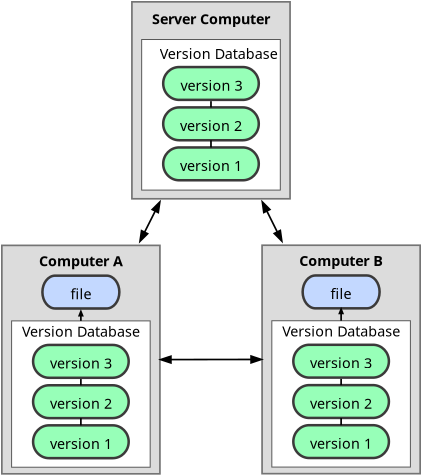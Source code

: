 <?xml version="1.0" encoding="UTF-8"?>
<dia:diagram xmlns:dia="http://www.lysator.liu.se/~alla/dia/">
  <dia:layer name="Segundo Plano" visible="true" active="true">
    <dia:group>
      <dia:object type="Standard - Line" version="0" id="O0">
        <dia:attribute name="obj_pos">
          <dia:point val="8.306,14.308"/>
        </dia:attribute>
        <dia:attribute name="obj_bb">
          <dia:rectangle val="8.239,11.8;9.589,14.405"/>
        </dia:attribute>
        <dia:attribute name="conn_endpoints">
          <dia:point val="8.306,14.308"/>
          <dia:point val="9.522,11.896"/>
        </dia:attribute>
        <dia:attribute name="numcp">
          <dia:int val="1"/>
        </dia:attribute>
        <dia:attribute name="start_arrow">
          <dia:enum val="3"/>
        </dia:attribute>
        <dia:attribute name="start_arrow_length">
          <dia:real val="0.6"/>
        </dia:attribute>
        <dia:attribute name="start_arrow_width">
          <dia:real val="0.4"/>
        </dia:attribute>
        <dia:attribute name="end_arrow">
          <dia:enum val="3"/>
        </dia:attribute>
        <dia:attribute name="end_arrow_length">
          <dia:real val="0.6"/>
        </dia:attribute>
        <dia:attribute name="end_arrow_width">
          <dia:real val="0.4"/>
        </dia:attribute>
      </dia:object>
      <dia:object type="Standard - Line" version="0" id="O1">
        <dia:attribute name="obj_pos">
          <dia:point val="16.739,14.296"/>
        </dia:attribute>
        <dia:attribute name="obj_bb">
          <dia:rectangle val="15.476,11.795;16.806,14.393"/>
        </dia:attribute>
        <dia:attribute name="conn_endpoints">
          <dia:point val="16.739,14.296"/>
          <dia:point val="15.543,11.892"/>
        </dia:attribute>
        <dia:attribute name="numcp">
          <dia:int val="1"/>
        </dia:attribute>
        <dia:attribute name="start_arrow">
          <dia:enum val="3"/>
        </dia:attribute>
        <dia:attribute name="start_arrow_length">
          <dia:real val="0.6"/>
        </dia:attribute>
        <dia:attribute name="start_arrow_width">
          <dia:real val="0.4"/>
        </dia:attribute>
        <dia:attribute name="end_arrow">
          <dia:enum val="3"/>
        </dia:attribute>
        <dia:attribute name="end_arrow_length">
          <dia:real val="0.6"/>
        </dia:attribute>
        <dia:attribute name="end_arrow_width">
          <dia:real val="0.4"/>
        </dia:attribute>
      </dia:object>
      <dia:group>
        <dia:object type="Standard - Box" version="0" id="O2">
          <dia:attribute name="obj_pos">
            <dia:point val="7.849,0.099"/>
          </dia:attribute>
          <dia:attribute name="obj_bb">
            <dia:rectangle val="7.799,0.049;17.256,11.801"/>
          </dia:attribute>
          <dia:attribute name="elem_corner">
            <dia:point val="7.849,0.099"/>
          </dia:attribute>
          <dia:attribute name="elem_width">
            <dia:real val="9.357"/>
          </dia:attribute>
          <dia:attribute name="elem_height">
            <dia:real val="11.652"/>
          </dia:attribute>
          <dia:attribute name="border_width">
            <dia:real val="0.1"/>
          </dia:attribute>
          <dia:attribute name="border_color">
            <dia:color val="#747474"/>
          </dia:attribute>
          <dia:attribute name="inner_color">
            <dia:color val="#dcdcdc"/>
          </dia:attribute>
          <dia:attribute name="show_background">
            <dia:boolean val="true"/>
          </dia:attribute>
        </dia:object>
        <dia:object type="Standard - Box" version="0" id="O3">
          <dia:attribute name="obj_pos">
            <dia:point val="8.426,2.327"/>
          </dia:attribute>
          <dia:attribute name="obj_bb">
            <dia:rectangle val="8.401,2.302;16.654,11.262"/>
          </dia:attribute>
          <dia:attribute name="elem_corner">
            <dia:point val="8.426,2.327"/>
          </dia:attribute>
          <dia:attribute name="elem_width">
            <dia:real val="8.203"/>
          </dia:attribute>
          <dia:attribute name="elem_height">
            <dia:real val="8.91"/>
          </dia:attribute>
          <dia:attribute name="border_width">
            <dia:real val="0.05"/>
          </dia:attribute>
          <dia:attribute name="border_color">
            <dia:color val="#585858"/>
          </dia:attribute>
          <dia:attribute name="show_background">
            <dia:boolean val="true"/>
          </dia:attribute>
        </dia:object>
        <dia:object type="Flowchart - Terminal" version="1" id="O4">
          <dia:attribute name="obj_pos">
            <dia:point val="10.086,3.957"/>
          </dia:attribute>
          <dia:attribute name="obj_bb">
            <dia:rectangle val="10.011,3.882;15.044,5.975"/>
          </dia:attribute>
          <dia:attribute name="meta">
            <dia:composite type="dict"/>
          </dia:attribute>
          <dia:attribute name="elem_corner">
            <dia:point val="10.086,3.957"/>
          </dia:attribute>
          <dia:attribute name="elem_width">
            <dia:real val="4.883"/>
          </dia:attribute>
          <dia:attribute name="elem_height">
            <dia:real val="1.943"/>
          </dia:attribute>
          <dia:attribute name="line_width">
            <dia:real val="0.15"/>
          </dia:attribute>
          <dia:attribute name="line_colour">
            <dia:color val="#3b3a3a"/>
          </dia:attribute>
          <dia:attribute name="fill_colour">
            <dia:color val="#97ffb8"/>
          </dia:attribute>
          <dia:attribute name="show_background">
            <dia:boolean val="true"/>
          </dia:attribute>
          <dia:attribute name="line_style">
            <dia:enum val="0"/>
            <dia:real val="1"/>
          </dia:attribute>
          <dia:attribute name="padding">
            <dia:real val="0"/>
          </dia:attribute>
          <dia:attribute name="text">
            <dia:composite type="text">
              <dia:attribute name="string">
                <dia:string>#version 3#</dia:string>
              </dia:attribute>
              <dia:attribute name="font">
                <dia:font family="Linux Biolinum O" style="0" name="Courier"/>
              </dia:attribute>
              <dia:attribute name="height">
                <dia:real val="1.058"/>
              </dia:attribute>
              <dia:attribute name="pos">
                <dia:point val="12.527,5.193"/>
              </dia:attribute>
              <dia:attribute name="color">
                <dia:color val="#000000"/>
              </dia:attribute>
              <dia:attribute name="alignment">
                <dia:enum val="1"/>
              </dia:attribute>
            </dia:composite>
          </dia:attribute>
          <dia:attribute name="flip_horizontal">
            <dia:boolean val="false"/>
          </dia:attribute>
          <dia:attribute name="flip_vertical">
            <dia:boolean val="false"/>
          </dia:attribute>
          <dia:attribute name="subscale">
            <dia:real val="1"/>
          </dia:attribute>
        </dia:object>
        <dia:object type="Flowchart - Terminal" version="1" id="O5">
          <dia:attribute name="obj_pos">
            <dia:point val="10.086,6.344"/>
          </dia:attribute>
          <dia:attribute name="obj_bb">
            <dia:rectangle val="10.011,6.269;15.044,8.362"/>
          </dia:attribute>
          <dia:attribute name="meta">
            <dia:composite type="dict"/>
          </dia:attribute>
          <dia:attribute name="elem_corner">
            <dia:point val="10.086,6.344"/>
          </dia:attribute>
          <dia:attribute name="elem_width">
            <dia:real val="4.883"/>
          </dia:attribute>
          <dia:attribute name="elem_height">
            <dia:real val="1.943"/>
          </dia:attribute>
          <dia:attribute name="line_width">
            <dia:real val="0.15"/>
          </dia:attribute>
          <dia:attribute name="line_colour">
            <dia:color val="#3b3a3a"/>
          </dia:attribute>
          <dia:attribute name="fill_colour">
            <dia:color val="#97ffb8"/>
          </dia:attribute>
          <dia:attribute name="show_background">
            <dia:boolean val="true"/>
          </dia:attribute>
          <dia:attribute name="line_style">
            <dia:enum val="0"/>
            <dia:real val="1"/>
          </dia:attribute>
          <dia:attribute name="padding">
            <dia:real val="0"/>
          </dia:attribute>
          <dia:attribute name="text">
            <dia:composite type="text">
              <dia:attribute name="string">
                <dia:string>#version 2#</dia:string>
              </dia:attribute>
              <dia:attribute name="font">
                <dia:font family="Linux Biolinum O" style="0" name="Courier"/>
              </dia:attribute>
              <dia:attribute name="height">
                <dia:real val="1.058"/>
              </dia:attribute>
              <dia:attribute name="pos">
                <dia:point val="12.527,7.58"/>
              </dia:attribute>
              <dia:attribute name="color">
                <dia:color val="#000000"/>
              </dia:attribute>
              <dia:attribute name="alignment">
                <dia:enum val="1"/>
              </dia:attribute>
            </dia:composite>
          </dia:attribute>
          <dia:attribute name="flip_horizontal">
            <dia:boolean val="false"/>
          </dia:attribute>
          <dia:attribute name="flip_vertical">
            <dia:boolean val="false"/>
          </dia:attribute>
          <dia:attribute name="subscale">
            <dia:real val="1"/>
          </dia:attribute>
        </dia:object>
        <dia:object type="Flowchart - Terminal" version="1" id="O6">
          <dia:attribute name="obj_pos">
            <dia:point val="10.086,8.713"/>
          </dia:attribute>
          <dia:attribute name="obj_bb">
            <dia:rectangle val="10.011,8.638;15.044,10.732"/>
          </dia:attribute>
          <dia:attribute name="meta">
            <dia:composite type="dict"/>
          </dia:attribute>
          <dia:attribute name="elem_corner">
            <dia:point val="10.086,8.713"/>
          </dia:attribute>
          <dia:attribute name="elem_width">
            <dia:real val="4.883"/>
          </dia:attribute>
          <dia:attribute name="elem_height">
            <dia:real val="1.943"/>
          </dia:attribute>
          <dia:attribute name="line_width">
            <dia:real val="0.15"/>
          </dia:attribute>
          <dia:attribute name="line_colour">
            <dia:color val="#3b3a3a"/>
          </dia:attribute>
          <dia:attribute name="fill_colour">
            <dia:color val="#97ffb8"/>
          </dia:attribute>
          <dia:attribute name="show_background">
            <dia:boolean val="true"/>
          </dia:attribute>
          <dia:attribute name="line_style">
            <dia:enum val="0"/>
            <dia:real val="1"/>
          </dia:attribute>
          <dia:attribute name="padding">
            <dia:real val="0"/>
          </dia:attribute>
          <dia:attribute name="text">
            <dia:composite type="text">
              <dia:attribute name="string">
                <dia:string>#version 1#</dia:string>
              </dia:attribute>
              <dia:attribute name="font">
                <dia:font family="Linux Biolinum O" style="0" name="Courier"/>
              </dia:attribute>
              <dia:attribute name="height">
                <dia:real val="1.058"/>
              </dia:attribute>
              <dia:attribute name="pos">
                <dia:point val="12.527,9.949"/>
              </dia:attribute>
              <dia:attribute name="color">
                <dia:color val="#000000"/>
              </dia:attribute>
              <dia:attribute name="alignment">
                <dia:enum val="1"/>
              </dia:attribute>
            </dia:composite>
          </dia:attribute>
          <dia:attribute name="flip_horizontal">
            <dia:boolean val="false"/>
          </dia:attribute>
          <dia:attribute name="flip_vertical">
            <dia:boolean val="false"/>
          </dia:attribute>
          <dia:attribute name="subscale">
            <dia:real val="1"/>
          </dia:attribute>
        </dia:object>
        <dia:object type="Standard - Line" version="0" id="O7">
          <dia:attribute name="obj_pos">
            <dia:point val="12.527,5.975"/>
          </dia:attribute>
          <dia:attribute name="obj_bb">
            <dia:rectangle val="12.477,5.925;12.577,6.394"/>
          </dia:attribute>
          <dia:attribute name="conn_endpoints">
            <dia:point val="12.527,5.975"/>
            <dia:point val="12.527,6.344"/>
          </dia:attribute>
          <dia:attribute name="numcp">
            <dia:int val="1"/>
          </dia:attribute>
          <dia:connections>
            <dia:connection handle="0" to="O4" connection="16"/>
            <dia:connection handle="1" to="O5" connection="2"/>
          </dia:connections>
        </dia:object>
        <dia:object type="Standard - Line" version="0" id="O8">
          <dia:attribute name="obj_pos">
            <dia:point val="12.527,8.287"/>
          </dia:attribute>
          <dia:attribute name="obj_bb">
            <dia:rectangle val="12.477,8.237;12.577,8.763"/>
          </dia:attribute>
          <dia:attribute name="conn_endpoints">
            <dia:point val="12.527,8.287"/>
            <dia:point val="12.527,8.713"/>
          </dia:attribute>
          <dia:attribute name="numcp">
            <dia:int val="1"/>
          </dia:attribute>
          <dia:connections>
            <dia:connection handle="0" to="O5" connection="14"/>
            <dia:connection handle="1" to="O6" connection="2"/>
          </dia:connections>
        </dia:object>
        <dia:object type="Standard - Text" version="1" id="O9">
          <dia:attribute name="obj_pos">
            <dia:point val="9.501,3.473"/>
          </dia:attribute>
          <dia:attribute name="obj_bb">
            <dia:rectangle val="9.501,2.716;15.554,3.683"/>
          </dia:attribute>
          <dia:attribute name="text">
            <dia:composite type="text">
              <dia:attribute name="string">
                <dia:string>#Version Database#</dia:string>
              </dia:attribute>
              <dia:attribute name="font">
                <dia:font family="Linux Biolinum O" style="0" name="Courier"/>
              </dia:attribute>
              <dia:attribute name="height">
                <dia:real val="1.058"/>
              </dia:attribute>
              <dia:attribute name="pos">
                <dia:point val="9.501,3.473"/>
              </dia:attribute>
              <dia:attribute name="color">
                <dia:color val="#000000"/>
              </dia:attribute>
              <dia:attribute name="alignment">
                <dia:enum val="0"/>
              </dia:attribute>
            </dia:composite>
          </dia:attribute>
          <dia:attribute name="valign">
            <dia:enum val="3"/>
          </dia:attribute>
        </dia:object>
        <dia:object type="Standard - Text" version="1" id="O10">
          <dia:attribute name="obj_pos">
            <dia:point val="12.527,1.431"/>
          </dia:attribute>
          <dia:attribute name="obj_bb">
            <dia:rectangle val="9.211,0.674;15.844,1.641"/>
          </dia:attribute>
          <dia:attribute name="text">
            <dia:composite type="text">
              <dia:attribute name="string">
                <dia:string>#Server Computer#</dia:string>
              </dia:attribute>
              <dia:attribute name="font">
                <dia:font family="Linux Biolinum O" style="80" name="Courier"/>
              </dia:attribute>
              <dia:attribute name="height">
                <dia:real val="1.058"/>
              </dia:attribute>
              <dia:attribute name="pos">
                <dia:point val="12.527,1.431"/>
              </dia:attribute>
              <dia:attribute name="color">
                <dia:color val="#000000"/>
              </dia:attribute>
              <dia:attribute name="alignment">
                <dia:enum val="1"/>
              </dia:attribute>
            </dia:composite>
          </dia:attribute>
          <dia:attribute name="valign">
            <dia:enum val="3"/>
          </dia:attribute>
        </dia:object>
      </dia:group>
      <dia:group>
        <dia:object type="Standard - Box" version="0" id="O11">
          <dia:attribute name="obj_pos">
            <dia:point val="0.154,14.508"/>
          </dia:attribute>
          <dia:attribute name="obj_bb">
            <dia:rectangle val="0.104,14.458;9.556,28.073"/>
          </dia:attribute>
          <dia:attribute name="elem_corner">
            <dia:point val="0.154,14.508"/>
          </dia:attribute>
          <dia:attribute name="elem_width">
            <dia:real val="9.353"/>
          </dia:attribute>
          <dia:attribute name="elem_height">
            <dia:real val="13.515"/>
          </dia:attribute>
          <dia:attribute name="border_width">
            <dia:real val="0.1"/>
          </dia:attribute>
          <dia:attribute name="border_color">
            <dia:color val="#747474"/>
          </dia:attribute>
          <dia:attribute name="inner_color">
            <dia:color val="#dcdcdc"/>
          </dia:attribute>
          <dia:attribute name="show_background">
            <dia:boolean val="true"/>
          </dia:attribute>
        </dia:object>
        <dia:object type="Standard - Box" version="0" id="O12">
          <dia:attribute name="obj_pos">
            <dia:point val="0.731,18.975"/>
          </dia:attribute>
          <dia:attribute name="obj_bb">
            <dia:rectangle val="0.706,18.95;8.954,27.658"/>
          </dia:attribute>
          <dia:attribute name="elem_corner">
            <dia:point val="0.731,18.975"/>
          </dia:attribute>
          <dia:attribute name="elem_width">
            <dia:real val="8.199"/>
          </dia:attribute>
          <dia:attribute name="elem_height">
            <dia:real val="8.658"/>
          </dia:attribute>
          <dia:attribute name="border_width">
            <dia:real val="0.05"/>
          </dia:attribute>
          <dia:attribute name="border_color">
            <dia:color val="#585858"/>
          </dia:attribute>
          <dia:attribute name="show_background">
            <dia:boolean val="true"/>
          </dia:attribute>
        </dia:object>
        <dia:object type="Flowchart - Terminal" version="1" id="O13">
          <dia:attribute name="obj_pos">
            <dia:point val="2.389,20.398"/>
          </dia:attribute>
          <dia:attribute name="obj_bb">
            <dia:rectangle val="2.314,20.323;7.346,22.416"/>
          </dia:attribute>
          <dia:attribute name="meta">
            <dia:composite type="dict"/>
          </dia:attribute>
          <dia:attribute name="elem_corner">
            <dia:point val="2.389,20.398"/>
          </dia:attribute>
          <dia:attribute name="elem_width">
            <dia:real val="4.883"/>
          </dia:attribute>
          <dia:attribute name="elem_height">
            <dia:real val="1.943"/>
          </dia:attribute>
          <dia:attribute name="line_width">
            <dia:real val="0.15"/>
          </dia:attribute>
          <dia:attribute name="line_colour">
            <dia:color val="#3b3a3a"/>
          </dia:attribute>
          <dia:attribute name="fill_colour">
            <dia:color val="#97ffb8"/>
          </dia:attribute>
          <dia:attribute name="show_background">
            <dia:boolean val="true"/>
          </dia:attribute>
          <dia:attribute name="line_style">
            <dia:enum val="0"/>
            <dia:real val="1"/>
          </dia:attribute>
          <dia:attribute name="padding">
            <dia:real val="0"/>
          </dia:attribute>
          <dia:attribute name="text">
            <dia:composite type="text">
              <dia:attribute name="string">
                <dia:string>#version 3#</dia:string>
              </dia:attribute>
              <dia:attribute name="font">
                <dia:font family="Linux Biolinum O" style="0" name="Courier"/>
              </dia:attribute>
              <dia:attribute name="height">
                <dia:real val="1.058"/>
              </dia:attribute>
              <dia:attribute name="pos">
                <dia:point val="4.83,21.634"/>
              </dia:attribute>
              <dia:attribute name="color">
                <dia:color val="#000000"/>
              </dia:attribute>
              <dia:attribute name="alignment">
                <dia:enum val="1"/>
              </dia:attribute>
            </dia:composite>
          </dia:attribute>
          <dia:attribute name="flip_horizontal">
            <dia:boolean val="false"/>
          </dia:attribute>
          <dia:attribute name="flip_vertical">
            <dia:boolean val="false"/>
          </dia:attribute>
          <dia:attribute name="subscale">
            <dia:real val="1"/>
          </dia:attribute>
        </dia:object>
        <dia:object type="Flowchart - Terminal" version="1" id="O14">
          <dia:attribute name="obj_pos">
            <dia:point val="2.389,22.784"/>
          </dia:attribute>
          <dia:attribute name="obj_bb">
            <dia:rectangle val="2.314,22.709;7.346,24.803"/>
          </dia:attribute>
          <dia:attribute name="meta">
            <dia:composite type="dict"/>
          </dia:attribute>
          <dia:attribute name="elem_corner">
            <dia:point val="2.389,22.784"/>
          </dia:attribute>
          <dia:attribute name="elem_width">
            <dia:real val="4.883"/>
          </dia:attribute>
          <dia:attribute name="elem_height">
            <dia:real val="1.943"/>
          </dia:attribute>
          <dia:attribute name="line_width">
            <dia:real val="0.15"/>
          </dia:attribute>
          <dia:attribute name="line_colour">
            <dia:color val="#3b3a3a"/>
          </dia:attribute>
          <dia:attribute name="fill_colour">
            <dia:color val="#97ffb8"/>
          </dia:attribute>
          <dia:attribute name="show_background">
            <dia:boolean val="true"/>
          </dia:attribute>
          <dia:attribute name="line_style">
            <dia:enum val="0"/>
            <dia:real val="1"/>
          </dia:attribute>
          <dia:attribute name="padding">
            <dia:real val="0"/>
          </dia:attribute>
          <dia:attribute name="text">
            <dia:composite type="text">
              <dia:attribute name="string">
                <dia:string>#version 2#</dia:string>
              </dia:attribute>
              <dia:attribute name="font">
                <dia:font family="Linux Biolinum O" style="0" name="Courier"/>
              </dia:attribute>
              <dia:attribute name="height">
                <dia:real val="1.058"/>
              </dia:attribute>
              <dia:attribute name="pos">
                <dia:point val="4.83,24.021"/>
              </dia:attribute>
              <dia:attribute name="color">
                <dia:color val="#000000"/>
              </dia:attribute>
              <dia:attribute name="alignment">
                <dia:enum val="1"/>
              </dia:attribute>
            </dia:composite>
          </dia:attribute>
          <dia:attribute name="flip_horizontal">
            <dia:boolean val="false"/>
          </dia:attribute>
          <dia:attribute name="flip_vertical">
            <dia:boolean val="false"/>
          </dia:attribute>
          <dia:attribute name="subscale">
            <dia:real val="1"/>
          </dia:attribute>
        </dia:object>
        <dia:object type="Flowchart - Terminal" version="1" id="O15">
          <dia:attribute name="obj_pos">
            <dia:point val="2.389,25.154"/>
          </dia:attribute>
          <dia:attribute name="obj_bb">
            <dia:rectangle val="2.314,25.079;7.346,27.172"/>
          </dia:attribute>
          <dia:attribute name="meta">
            <dia:composite type="dict"/>
          </dia:attribute>
          <dia:attribute name="elem_corner">
            <dia:point val="2.389,25.154"/>
          </dia:attribute>
          <dia:attribute name="elem_width">
            <dia:real val="4.883"/>
          </dia:attribute>
          <dia:attribute name="elem_height">
            <dia:real val="1.943"/>
          </dia:attribute>
          <dia:attribute name="line_width">
            <dia:real val="0.15"/>
          </dia:attribute>
          <dia:attribute name="line_colour">
            <dia:color val="#3b3a3a"/>
          </dia:attribute>
          <dia:attribute name="fill_colour">
            <dia:color val="#97ffb8"/>
          </dia:attribute>
          <dia:attribute name="show_background">
            <dia:boolean val="true"/>
          </dia:attribute>
          <dia:attribute name="line_style">
            <dia:enum val="0"/>
            <dia:real val="1"/>
          </dia:attribute>
          <dia:attribute name="padding">
            <dia:real val="0"/>
          </dia:attribute>
          <dia:attribute name="text">
            <dia:composite type="text">
              <dia:attribute name="string">
                <dia:string>#version 1#</dia:string>
              </dia:attribute>
              <dia:attribute name="font">
                <dia:font family="Linux Biolinum O" style="0" name="Courier"/>
              </dia:attribute>
              <dia:attribute name="height">
                <dia:real val="1.058"/>
              </dia:attribute>
              <dia:attribute name="pos">
                <dia:point val="4.83,26.39"/>
              </dia:attribute>
              <dia:attribute name="color">
                <dia:color val="#000000"/>
              </dia:attribute>
              <dia:attribute name="alignment">
                <dia:enum val="1"/>
              </dia:attribute>
            </dia:composite>
          </dia:attribute>
          <dia:attribute name="flip_horizontal">
            <dia:boolean val="false"/>
          </dia:attribute>
          <dia:attribute name="flip_vertical">
            <dia:boolean val="false"/>
          </dia:attribute>
          <dia:attribute name="subscale">
            <dia:real val="1"/>
          </dia:attribute>
        </dia:object>
        <dia:object type="Standard - Line" version="0" id="O16">
          <dia:attribute name="obj_pos">
            <dia:point val="4.83,22.415"/>
          </dia:attribute>
          <dia:attribute name="obj_bb">
            <dia:rectangle val="4.78,22.365;4.88,22.834"/>
          </dia:attribute>
          <dia:attribute name="conn_endpoints">
            <dia:point val="4.83,22.415"/>
            <dia:point val="4.83,22.784"/>
          </dia:attribute>
          <dia:attribute name="numcp">
            <dia:int val="1"/>
          </dia:attribute>
          <dia:connections>
            <dia:connection handle="0" to="O13" connection="16"/>
            <dia:connection handle="1" to="O14" connection="2"/>
          </dia:connections>
        </dia:object>
        <dia:object type="Standard - Line" version="0" id="O17">
          <dia:attribute name="obj_pos">
            <dia:point val="4.83,24.728"/>
          </dia:attribute>
          <dia:attribute name="obj_bb">
            <dia:rectangle val="4.78,24.678;4.88,25.204"/>
          </dia:attribute>
          <dia:attribute name="conn_endpoints">
            <dia:point val="4.83,24.728"/>
            <dia:point val="4.83,25.154"/>
          </dia:attribute>
          <dia:attribute name="numcp">
            <dia:int val="1"/>
          </dia:attribute>
          <dia:connections>
            <dia:connection handle="0" to="O14" connection="14"/>
            <dia:connection handle="1" to="O15" connection="2"/>
          </dia:connections>
        </dia:object>
        <dia:object type="Standard - Text" version="1" id="O18">
          <dia:attribute name="obj_pos">
            <dia:point val="4.83,19.914"/>
          </dia:attribute>
          <dia:attribute name="obj_bb">
            <dia:rectangle val="1.804,19.157;7.856,20.124"/>
          </dia:attribute>
          <dia:attribute name="text">
            <dia:composite type="text">
              <dia:attribute name="string">
                <dia:string>#Version Database#</dia:string>
              </dia:attribute>
              <dia:attribute name="font">
                <dia:font family="Linux Biolinum O" style="0" name="Courier"/>
              </dia:attribute>
              <dia:attribute name="height">
                <dia:real val="1.058"/>
              </dia:attribute>
              <dia:attribute name="pos">
                <dia:point val="4.83,19.914"/>
              </dia:attribute>
              <dia:attribute name="color">
                <dia:color val="#000000"/>
              </dia:attribute>
              <dia:attribute name="alignment">
                <dia:enum val="1"/>
              </dia:attribute>
            </dia:composite>
          </dia:attribute>
          <dia:attribute name="valign">
            <dia:enum val="3"/>
          </dia:attribute>
        </dia:object>
        <dia:object type="Flowchart - Terminal" version="1" id="O19">
          <dia:attribute name="obj_pos">
            <dia:point val="2.554,16.298"/>
          </dia:attribute>
          <dia:attribute name="obj_bb">
            <dia:rectangle val="2.479,16.223;7.181,18.317"/>
          </dia:attribute>
          <dia:attribute name="meta">
            <dia:composite type="dict"/>
          </dia:attribute>
          <dia:attribute name="elem_corner">
            <dia:point val="2.554,16.298"/>
          </dia:attribute>
          <dia:attribute name="elem_width">
            <dia:real val="4.552"/>
          </dia:attribute>
          <dia:attribute name="elem_height">
            <dia:real val="1.944"/>
          </dia:attribute>
          <dia:attribute name="line_width">
            <dia:real val="0.15"/>
          </dia:attribute>
          <dia:attribute name="line_colour">
            <dia:color val="#3b3a3a"/>
          </dia:attribute>
          <dia:attribute name="fill_colour">
            <dia:color val="#c3d8ff"/>
          </dia:attribute>
          <dia:attribute name="show_background">
            <dia:boolean val="true"/>
          </dia:attribute>
          <dia:attribute name="line_style">
            <dia:enum val="0"/>
            <dia:real val="1"/>
          </dia:attribute>
          <dia:attribute name="padding">
            <dia:real val="0"/>
          </dia:attribute>
          <dia:attribute name="text">
            <dia:composite type="text">
              <dia:attribute name="string">
                <dia:string>#file#</dia:string>
              </dia:attribute>
              <dia:attribute name="font">
                <dia:font family="Linux Biolinum O" style="0" name="Courier"/>
              </dia:attribute>
              <dia:attribute name="height">
                <dia:real val="1.058"/>
              </dia:attribute>
              <dia:attribute name="pos">
                <dia:point val="4.83,17.535"/>
              </dia:attribute>
              <dia:attribute name="color">
                <dia:color val="#000000"/>
              </dia:attribute>
              <dia:attribute name="alignment">
                <dia:enum val="1"/>
              </dia:attribute>
            </dia:composite>
          </dia:attribute>
          <dia:attribute name="flip_horizontal">
            <dia:boolean val="false"/>
          </dia:attribute>
          <dia:attribute name="flip_vertical">
            <dia:boolean val="false"/>
          </dia:attribute>
          <dia:attribute name="subscale">
            <dia:real val="2.088"/>
          </dia:attribute>
        </dia:object>
        <dia:object type="Standard - Text" version="1" id="O20">
          <dia:attribute name="obj_pos">
            <dia:point val="4.83,15.745"/>
          </dia:attribute>
          <dia:attribute name="obj_bb">
            <dia:rectangle val="2.47,14.988;7.19,15.955"/>
          </dia:attribute>
          <dia:attribute name="text">
            <dia:composite type="text">
              <dia:attribute name="string">
                <dia:string>#Computer A#</dia:string>
              </dia:attribute>
              <dia:attribute name="font">
                <dia:font family="Linux Biolinum O" style="80" name="Courier"/>
              </dia:attribute>
              <dia:attribute name="height">
                <dia:real val="1.058"/>
              </dia:attribute>
              <dia:attribute name="pos">
                <dia:point val="4.83,15.745"/>
              </dia:attribute>
              <dia:attribute name="color">
                <dia:color val="#000000"/>
              </dia:attribute>
              <dia:attribute name="alignment">
                <dia:enum val="1"/>
              </dia:attribute>
            </dia:composite>
          </dia:attribute>
          <dia:attribute name="valign">
            <dia:enum val="3"/>
          </dia:attribute>
        </dia:object>
        <dia:object type="Standard - Line" version="0" id="O21">
          <dia:attribute name="obj_pos">
            <dia:point val="4.83,18.367"/>
          </dia:attribute>
          <dia:attribute name="obj_bb">
            <dia:rectangle val="4.656,18.282;5.004,19.025"/>
          </dia:attribute>
          <dia:attribute name="conn_endpoints">
            <dia:point val="4.83,18.367"/>
            <dia:point val="4.83,18.975"/>
          </dia:attribute>
          <dia:attribute name="numcp">
            <dia:int val="1"/>
          </dia:attribute>
          <dia:attribute name="start_arrow">
            <dia:enum val="3"/>
          </dia:attribute>
          <dia:attribute name="start_arrow_length">
            <dia:real val="0.25"/>
          </dia:attribute>
          <dia:attribute name="start_arrow_width">
            <dia:real val="0.2"/>
          </dia:attribute>
          <dia:connections>
            <dia:connection handle="1" to="O12" connection="1"/>
          </dia:connections>
        </dia:object>
      </dia:group>
      <dia:group>
        <dia:object type="Standard - Box" version="0" id="O22">
          <dia:attribute name="obj_pos">
            <dia:point val="15.55,14.499"/>
          </dia:attribute>
          <dia:attribute name="obj_bb">
            <dia:rectangle val="15.5,14.449;24.953,28.064"/>
          </dia:attribute>
          <dia:attribute name="elem_corner">
            <dia:point val="15.55,14.499"/>
          </dia:attribute>
          <dia:attribute name="elem_width">
            <dia:real val="9.353"/>
          </dia:attribute>
          <dia:attribute name="elem_height">
            <dia:real val="13.515"/>
          </dia:attribute>
          <dia:attribute name="border_width">
            <dia:real val="0.1"/>
          </dia:attribute>
          <dia:attribute name="border_color">
            <dia:color val="#747474"/>
          </dia:attribute>
          <dia:attribute name="inner_color">
            <dia:color val="#dcdcdc"/>
          </dia:attribute>
          <dia:attribute name="show_background">
            <dia:boolean val="true"/>
          </dia:attribute>
        </dia:object>
        <dia:object type="Standard - Box" version="0" id="O23">
          <dia:attribute name="obj_pos">
            <dia:point val="16.127,18.966"/>
          </dia:attribute>
          <dia:attribute name="obj_bb">
            <dia:rectangle val="16.102,18.941;24.351,27.649"/>
          </dia:attribute>
          <dia:attribute name="elem_corner">
            <dia:point val="16.127,18.966"/>
          </dia:attribute>
          <dia:attribute name="elem_width">
            <dia:real val="8.199"/>
          </dia:attribute>
          <dia:attribute name="elem_height">
            <dia:real val="8.658"/>
          </dia:attribute>
          <dia:attribute name="border_width">
            <dia:real val="0.05"/>
          </dia:attribute>
          <dia:attribute name="border_color">
            <dia:color val="#585858"/>
          </dia:attribute>
          <dia:attribute name="show_background">
            <dia:boolean val="true"/>
          </dia:attribute>
        </dia:object>
        <dia:object type="Flowchart - Terminal" version="1" id="O24">
          <dia:attribute name="obj_pos">
            <dia:point val="17.785,20.388"/>
          </dia:attribute>
          <dia:attribute name="obj_bb">
            <dia:rectangle val="17.71,20.313;22.743,22.407"/>
          </dia:attribute>
          <dia:attribute name="meta">
            <dia:composite type="dict"/>
          </dia:attribute>
          <dia:attribute name="elem_corner">
            <dia:point val="17.785,20.388"/>
          </dia:attribute>
          <dia:attribute name="elem_width">
            <dia:real val="4.883"/>
          </dia:attribute>
          <dia:attribute name="elem_height">
            <dia:real val="1.943"/>
          </dia:attribute>
          <dia:attribute name="line_width">
            <dia:real val="0.15"/>
          </dia:attribute>
          <dia:attribute name="line_colour">
            <dia:color val="#3b3a3a"/>
          </dia:attribute>
          <dia:attribute name="fill_colour">
            <dia:color val="#97ffb8"/>
          </dia:attribute>
          <dia:attribute name="show_background">
            <dia:boolean val="true"/>
          </dia:attribute>
          <dia:attribute name="line_style">
            <dia:enum val="0"/>
            <dia:real val="1"/>
          </dia:attribute>
          <dia:attribute name="padding">
            <dia:real val="0"/>
          </dia:attribute>
          <dia:attribute name="text">
            <dia:composite type="text">
              <dia:attribute name="string">
                <dia:string>#version 3#</dia:string>
              </dia:attribute>
              <dia:attribute name="font">
                <dia:font family="Linux Biolinum O" style="0" name="Courier"/>
              </dia:attribute>
              <dia:attribute name="height">
                <dia:real val="1.058"/>
              </dia:attribute>
              <dia:attribute name="pos">
                <dia:point val="20.227,21.625"/>
              </dia:attribute>
              <dia:attribute name="color">
                <dia:color val="#000000"/>
              </dia:attribute>
              <dia:attribute name="alignment">
                <dia:enum val="1"/>
              </dia:attribute>
            </dia:composite>
          </dia:attribute>
          <dia:attribute name="flip_horizontal">
            <dia:boolean val="false"/>
          </dia:attribute>
          <dia:attribute name="flip_vertical">
            <dia:boolean val="false"/>
          </dia:attribute>
          <dia:attribute name="subscale">
            <dia:real val="1"/>
          </dia:attribute>
        </dia:object>
        <dia:object type="Flowchart - Terminal" version="1" id="O25">
          <dia:attribute name="obj_pos">
            <dia:point val="17.785,22.775"/>
          </dia:attribute>
          <dia:attribute name="obj_bb">
            <dia:rectangle val="17.71,22.7;22.743,24.794"/>
          </dia:attribute>
          <dia:attribute name="meta">
            <dia:composite type="dict"/>
          </dia:attribute>
          <dia:attribute name="elem_corner">
            <dia:point val="17.785,22.775"/>
          </dia:attribute>
          <dia:attribute name="elem_width">
            <dia:real val="4.883"/>
          </dia:attribute>
          <dia:attribute name="elem_height">
            <dia:real val="1.943"/>
          </dia:attribute>
          <dia:attribute name="line_width">
            <dia:real val="0.15"/>
          </dia:attribute>
          <dia:attribute name="line_colour">
            <dia:color val="#3b3a3a"/>
          </dia:attribute>
          <dia:attribute name="fill_colour">
            <dia:color val="#97ffb8"/>
          </dia:attribute>
          <dia:attribute name="show_background">
            <dia:boolean val="true"/>
          </dia:attribute>
          <dia:attribute name="line_style">
            <dia:enum val="0"/>
            <dia:real val="1"/>
          </dia:attribute>
          <dia:attribute name="padding">
            <dia:real val="0"/>
          </dia:attribute>
          <dia:attribute name="text">
            <dia:composite type="text">
              <dia:attribute name="string">
                <dia:string>#version 2#</dia:string>
              </dia:attribute>
              <dia:attribute name="font">
                <dia:font family="Linux Biolinum O" style="0" name="Courier"/>
              </dia:attribute>
              <dia:attribute name="height">
                <dia:real val="1.058"/>
              </dia:attribute>
              <dia:attribute name="pos">
                <dia:point val="20.227,24.012"/>
              </dia:attribute>
              <dia:attribute name="color">
                <dia:color val="#000000"/>
              </dia:attribute>
              <dia:attribute name="alignment">
                <dia:enum val="1"/>
              </dia:attribute>
            </dia:composite>
          </dia:attribute>
          <dia:attribute name="flip_horizontal">
            <dia:boolean val="false"/>
          </dia:attribute>
          <dia:attribute name="flip_vertical">
            <dia:boolean val="false"/>
          </dia:attribute>
          <dia:attribute name="subscale">
            <dia:real val="1"/>
          </dia:attribute>
        </dia:object>
        <dia:object type="Flowchart - Terminal" version="1" id="O26">
          <dia:attribute name="obj_pos">
            <dia:point val="17.785,25.145"/>
          </dia:attribute>
          <dia:attribute name="obj_bb">
            <dia:rectangle val="17.71,25.07;22.743,27.163"/>
          </dia:attribute>
          <dia:attribute name="meta">
            <dia:composite type="dict"/>
          </dia:attribute>
          <dia:attribute name="elem_corner">
            <dia:point val="17.785,25.145"/>
          </dia:attribute>
          <dia:attribute name="elem_width">
            <dia:real val="4.883"/>
          </dia:attribute>
          <dia:attribute name="elem_height">
            <dia:real val="1.943"/>
          </dia:attribute>
          <dia:attribute name="line_width">
            <dia:real val="0.15"/>
          </dia:attribute>
          <dia:attribute name="line_colour">
            <dia:color val="#3b3a3a"/>
          </dia:attribute>
          <dia:attribute name="fill_colour">
            <dia:color val="#97ffb8"/>
          </dia:attribute>
          <dia:attribute name="show_background">
            <dia:boolean val="true"/>
          </dia:attribute>
          <dia:attribute name="line_style">
            <dia:enum val="0"/>
            <dia:real val="1"/>
          </dia:attribute>
          <dia:attribute name="padding">
            <dia:real val="0"/>
          </dia:attribute>
          <dia:attribute name="text">
            <dia:composite type="text">
              <dia:attribute name="string">
                <dia:string>#version 1#</dia:string>
              </dia:attribute>
              <dia:attribute name="font">
                <dia:font family="Linux Biolinum O" style="0" name="Courier"/>
              </dia:attribute>
              <dia:attribute name="height">
                <dia:real val="1.058"/>
              </dia:attribute>
              <dia:attribute name="pos">
                <dia:point val="20.227,26.381"/>
              </dia:attribute>
              <dia:attribute name="color">
                <dia:color val="#000000"/>
              </dia:attribute>
              <dia:attribute name="alignment">
                <dia:enum val="1"/>
              </dia:attribute>
            </dia:composite>
          </dia:attribute>
          <dia:attribute name="flip_horizontal">
            <dia:boolean val="false"/>
          </dia:attribute>
          <dia:attribute name="flip_vertical">
            <dia:boolean val="false"/>
          </dia:attribute>
          <dia:attribute name="subscale">
            <dia:real val="1"/>
          </dia:attribute>
        </dia:object>
        <dia:object type="Standard - Line" version="0" id="O27">
          <dia:attribute name="obj_pos">
            <dia:point val="20.227,22.406"/>
          </dia:attribute>
          <dia:attribute name="obj_bb">
            <dia:rectangle val="20.177,22.356;20.277,22.825"/>
          </dia:attribute>
          <dia:attribute name="conn_endpoints">
            <dia:point val="20.227,22.406"/>
            <dia:point val="20.227,22.775"/>
          </dia:attribute>
          <dia:attribute name="numcp">
            <dia:int val="1"/>
          </dia:attribute>
          <dia:connections>
            <dia:connection handle="0" to="O24" connection="16"/>
            <dia:connection handle="1" to="O25" connection="2"/>
          </dia:connections>
        </dia:object>
        <dia:object type="Standard - Line" version="0" id="O28">
          <dia:attribute name="obj_pos">
            <dia:point val="20.227,24.719"/>
          </dia:attribute>
          <dia:attribute name="obj_bb">
            <dia:rectangle val="20.177,24.669;20.277,25.195"/>
          </dia:attribute>
          <dia:attribute name="conn_endpoints">
            <dia:point val="20.227,24.719"/>
            <dia:point val="20.227,25.145"/>
          </dia:attribute>
          <dia:attribute name="numcp">
            <dia:int val="1"/>
          </dia:attribute>
          <dia:connections>
            <dia:connection handle="0" to="O25" connection="14"/>
            <dia:connection handle="1" to="O26" connection="2"/>
          </dia:connections>
        </dia:object>
        <dia:object type="Standard - Text" version="1" id="O29">
          <dia:attribute name="obj_pos">
            <dia:point val="20.227,19.905"/>
          </dia:attribute>
          <dia:attribute name="obj_bb">
            <dia:rectangle val="17.201,19.148;23.253,20.115"/>
          </dia:attribute>
          <dia:attribute name="text">
            <dia:composite type="text">
              <dia:attribute name="string">
                <dia:string>#Version Database#</dia:string>
              </dia:attribute>
              <dia:attribute name="font">
                <dia:font family="Linux Biolinum O" style="0" name="Courier"/>
              </dia:attribute>
              <dia:attribute name="height">
                <dia:real val="1.058"/>
              </dia:attribute>
              <dia:attribute name="pos">
                <dia:point val="20.227,19.905"/>
              </dia:attribute>
              <dia:attribute name="color">
                <dia:color val="#000000"/>
              </dia:attribute>
              <dia:attribute name="alignment">
                <dia:enum val="1"/>
              </dia:attribute>
            </dia:composite>
          </dia:attribute>
          <dia:attribute name="valign">
            <dia:enum val="3"/>
          </dia:attribute>
        </dia:object>
        <dia:object type="Flowchart - Terminal" version="1" id="O30">
          <dia:attribute name="obj_pos">
            <dia:point val="17.951,16.289"/>
          </dia:attribute>
          <dia:attribute name="obj_bb">
            <dia:rectangle val="17.876,16.214;22.578,18.308"/>
          </dia:attribute>
          <dia:attribute name="meta">
            <dia:composite type="dict"/>
          </dia:attribute>
          <dia:attribute name="elem_corner">
            <dia:point val="17.951,16.289"/>
          </dia:attribute>
          <dia:attribute name="elem_width">
            <dia:real val="4.552"/>
          </dia:attribute>
          <dia:attribute name="elem_height">
            <dia:real val="1.944"/>
          </dia:attribute>
          <dia:attribute name="line_width">
            <dia:real val="0.15"/>
          </dia:attribute>
          <dia:attribute name="line_colour">
            <dia:color val="#3b3a3a"/>
          </dia:attribute>
          <dia:attribute name="fill_colour">
            <dia:color val="#c3d8ff"/>
          </dia:attribute>
          <dia:attribute name="show_background">
            <dia:boolean val="true"/>
          </dia:attribute>
          <dia:attribute name="line_style">
            <dia:enum val="0"/>
            <dia:real val="1"/>
          </dia:attribute>
          <dia:attribute name="padding">
            <dia:real val="0"/>
          </dia:attribute>
          <dia:attribute name="text">
            <dia:composite type="text">
              <dia:attribute name="string">
                <dia:string>#file#</dia:string>
              </dia:attribute>
              <dia:attribute name="font">
                <dia:font family="Linux Biolinum O" style="0" name="Courier"/>
              </dia:attribute>
              <dia:attribute name="height">
                <dia:real val="1.058"/>
              </dia:attribute>
              <dia:attribute name="pos">
                <dia:point val="20.227,17.526"/>
              </dia:attribute>
              <dia:attribute name="color">
                <dia:color val="#000000"/>
              </dia:attribute>
              <dia:attribute name="alignment">
                <dia:enum val="1"/>
              </dia:attribute>
            </dia:composite>
          </dia:attribute>
          <dia:attribute name="flip_horizontal">
            <dia:boolean val="false"/>
          </dia:attribute>
          <dia:attribute name="flip_vertical">
            <dia:boolean val="false"/>
          </dia:attribute>
          <dia:attribute name="subscale">
            <dia:real val="2.088"/>
          </dia:attribute>
        </dia:object>
        <dia:object type="Standard - Text" version="1" id="O31">
          <dia:attribute name="obj_pos">
            <dia:point val="20.227,15.728"/>
          </dia:attribute>
          <dia:attribute name="obj_bb">
            <dia:rectangle val="17.877,14.97;22.577,15.938"/>
          </dia:attribute>
          <dia:attribute name="text">
            <dia:composite type="text">
              <dia:attribute name="string">
                <dia:string>#Computer B#</dia:string>
              </dia:attribute>
              <dia:attribute name="font">
                <dia:font family="Linux Biolinum O" style="80" name="Courier"/>
              </dia:attribute>
              <dia:attribute name="height">
                <dia:real val="1.058"/>
              </dia:attribute>
              <dia:attribute name="pos">
                <dia:point val="20.227,15.728"/>
              </dia:attribute>
              <dia:attribute name="color">
                <dia:color val="#000000"/>
              </dia:attribute>
              <dia:attribute name="alignment">
                <dia:enum val="1"/>
              </dia:attribute>
            </dia:composite>
          </dia:attribute>
          <dia:attribute name="valign">
            <dia:enum val="3"/>
          </dia:attribute>
        </dia:object>
        <dia:object type="Standard - Line" version="0" id="O32">
          <dia:attribute name="obj_pos">
            <dia:point val="20.227,18.233"/>
          </dia:attribute>
          <dia:attribute name="obj_bb">
            <dia:rectangle val="20.053,18.148;20.401,19.016"/>
          </dia:attribute>
          <dia:attribute name="conn_endpoints">
            <dia:point val="20.227,18.233"/>
            <dia:point val="20.227,18.966"/>
          </dia:attribute>
          <dia:attribute name="numcp">
            <dia:int val="1"/>
          </dia:attribute>
          <dia:attribute name="start_arrow">
            <dia:enum val="3"/>
          </dia:attribute>
          <dia:attribute name="start_arrow_length">
            <dia:real val="0.25"/>
          </dia:attribute>
          <dia:attribute name="start_arrow_width">
            <dia:real val="0.2"/>
          </dia:attribute>
          <dia:connections>
            <dia:connection handle="0" to="O30" connection="14"/>
            <dia:connection handle="1" to="O23" connection="1"/>
          </dia:connections>
        </dia:object>
      </dia:group>
      <dia:object type="Standard - Line" version="0" id="O33">
        <dia:attribute name="obj_pos">
          <dia:point val="15.55,21.256"/>
        </dia:attribute>
        <dia:attribute name="obj_bb">
          <dia:rectangle val="9.398,20.988;15.659,21.534"/>
        </dia:attribute>
        <dia:attribute name="conn_endpoints">
          <dia:point val="15.55,21.256"/>
          <dia:point val="9.506,21.265"/>
        </dia:attribute>
        <dia:attribute name="numcp">
          <dia:int val="1"/>
        </dia:attribute>
        <dia:attribute name="start_arrow">
          <dia:enum val="3"/>
        </dia:attribute>
        <dia:attribute name="start_arrow_length">
          <dia:real val="0.6"/>
        </dia:attribute>
        <dia:attribute name="start_arrow_width">
          <dia:real val="0.4"/>
        </dia:attribute>
        <dia:attribute name="end_arrow">
          <dia:enum val="3"/>
        </dia:attribute>
        <dia:attribute name="end_arrow_length">
          <dia:real val="0.6"/>
        </dia:attribute>
        <dia:attribute name="end_arrow_width">
          <dia:real val="0.4"/>
        </dia:attribute>
      </dia:object>
    </dia:group>
  </dia:layer>
</dia:diagram>

